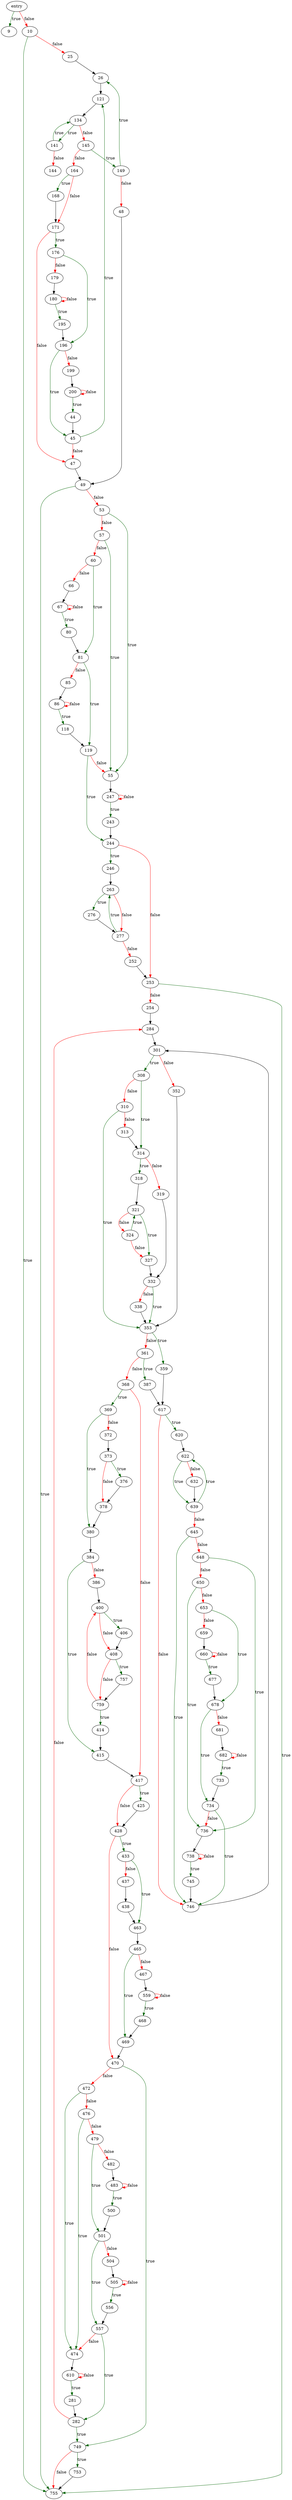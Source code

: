 digraph "mergefps" {
	// Node definitions.
	6 [label=entry];
	9;
	10;
	25;
	26;
	44;
	45;
	47;
	48;
	49;
	53;
	55;
	57;
	60;
	66;
	67;
	80;
	81;
	85;
	86;
	118;
	119;
	121;
	134;
	141;
	144;
	145;
	149;
	164;
	168;
	171;
	176;
	179;
	180;
	195;
	196;
	199;
	200;
	243;
	244;
	246;
	247;
	252;
	253;
	254;
	263;
	276;
	277;
	281;
	282;
	284;
	301;
	308;
	310;
	313;
	314;
	318;
	319;
	321;
	324;
	327;
	332;
	338;
	352;
	353;
	359;
	361;
	368;
	369;
	372;
	373;
	376;
	378;
	380;
	384;
	386;
	387;
	400;
	406;
	408;
	414;
	415;
	417;
	425;
	428;
	433;
	437;
	438;
	463;
	465;
	467;
	468;
	469;
	470;
	472;
	474;
	476;
	479;
	482;
	483;
	500;
	501;
	504;
	505;
	556;
	557;
	559;
	610;
	617;
	620;
	622;
	632;
	639;
	645;
	648;
	650;
	653;
	659;
	660;
	677;
	678;
	681;
	682;
	733;
	734;
	736;
	738;
	745;
	746;
	749;
	753;
	755;
	757;
	759;

	// Edge definitions.
	6 -> 9 [
		color=darkgreen
		label=true
	];
	6 -> 10 [
		color=red
		label=false
	];
	10 -> 25 [
		color=red
		label=false
	];
	10 -> 755 [
		color=darkgreen
		label=true
	];
	25 -> 26;
	26 -> 121;
	44 -> 45;
	45 -> 47 [
		color=red
		label=false
	];
	45 -> 121 [
		color=darkgreen
		label=true
	];
	47 -> 49;
	48 -> 49;
	49 -> 53 [
		color=red
		label=false
	];
	49 -> 755 [
		color=darkgreen
		label=true
	];
	53 -> 55 [
		color=darkgreen
		label=true
	];
	53 -> 57 [
		color=red
		label=false
	];
	55 -> 247;
	57 -> 55 [
		color=darkgreen
		label=true
	];
	57 -> 60 [
		color=red
		label=false
	];
	60 -> 66 [
		color=red
		label=false
	];
	60 -> 81 [
		color=darkgreen
		label=true
	];
	66 -> 67;
	67 -> 67 [
		color=red
		label=false
	];
	67 -> 80 [
		color=darkgreen
		label=true
	];
	80 -> 81;
	81 -> 85 [
		color=red
		label=false
	];
	81 -> 119 [
		color=darkgreen
		label=true
	];
	85 -> 86;
	86 -> 86 [
		color=red
		label=false
	];
	86 -> 118 [
		color=darkgreen
		label=true
	];
	118 -> 119;
	119 -> 55 [
		color=red
		label=false
	];
	119 -> 244 [
		color=darkgreen
		label=true
	];
	121 -> 134;
	134 -> 141 [
		color=darkgreen
		label=true
	];
	134 -> 145 [
		color=red
		label=false
	];
	141 -> 134 [
		color=darkgreen
		label=true
	];
	141 -> 144 [
		color=red
		label=false
	];
	145 -> 149 [
		color=darkgreen
		label=true
	];
	145 -> 164 [
		color=red
		label=false
	];
	149 -> 26 [
		color=darkgreen
		label=true
	];
	149 -> 48 [
		color=red
		label=false
	];
	164 -> 168 [
		color=darkgreen
		label=true
	];
	164 -> 171 [
		color=red
		label=false
	];
	168 -> 171;
	171 -> 47 [
		color=red
		label=false
	];
	171 -> 176 [
		color=darkgreen
		label=true
	];
	176 -> 179 [
		color=red
		label=false
	];
	176 -> 196 [
		color=darkgreen
		label=true
	];
	179 -> 180;
	180 -> 180 [
		color=red
		label=false
	];
	180 -> 195 [
		color=darkgreen
		label=true
	];
	195 -> 196;
	196 -> 45 [
		color=darkgreen
		label=true
	];
	196 -> 199 [
		color=red
		label=false
	];
	199 -> 200;
	200 -> 44 [
		color=darkgreen
		label=true
	];
	200 -> 200 [
		color=red
		label=false
	];
	243 -> 244;
	244 -> 246 [
		color=darkgreen
		label=true
	];
	244 -> 253 [
		color=red
		label=false
	];
	246 -> 263;
	247 -> 243 [
		color=darkgreen
		label=true
	];
	247 -> 247 [
		color=red
		label=false
	];
	252 -> 253;
	253 -> 254 [
		color=red
		label=false
	];
	253 -> 755 [
		color=darkgreen
		label=true
	];
	254 -> 284;
	263 -> 276 [
		color=darkgreen
		label=true
	];
	263 -> 277 [
		color=red
		label=false
	];
	276 -> 277;
	277 -> 252 [
		color=red
		label=false
	];
	277 -> 263 [
		color=darkgreen
		label=true
	];
	281 -> 282;
	282 -> 284 [
		color=red
		label=false
	];
	282 -> 749 [
		color=darkgreen
		label=true
	];
	284 -> 301;
	301 -> 308 [
		color=darkgreen
		label=true
	];
	301 -> 352 [
		color=red
		label=false
	];
	308 -> 310 [
		color=red
		label=false
	];
	308 -> 314 [
		color=darkgreen
		label=true
	];
	310 -> 313 [
		color=red
		label=false
	];
	310 -> 353 [
		color=darkgreen
		label=true
	];
	313 -> 314;
	314 -> 318 [
		color=darkgreen
		label=true
	];
	314 -> 319 [
		color=red
		label=false
	];
	318 -> 321;
	319 -> 332;
	321 -> 324 [
		color=red
		label=false
	];
	321 -> 327 [
		color=darkgreen
		label=true
	];
	324 -> 321 [
		color=darkgreen
		label=true
	];
	324 -> 327 [
		color=red
		label=false
	];
	327 -> 332;
	332 -> 338 [
		color=red
		label=false
	];
	332 -> 353 [
		color=darkgreen
		label=true
	];
	338 -> 353;
	352 -> 353;
	353 -> 359 [
		color=darkgreen
		label=true
	];
	353 -> 361 [
		color=red
		label=false
	];
	359 -> 617;
	361 -> 368 [
		color=red
		label=false
	];
	361 -> 387 [
		color=darkgreen
		label=true
	];
	368 -> 369 [
		color=darkgreen
		label=true
	];
	368 -> 417 [
		color=red
		label=false
	];
	369 -> 372 [
		color=red
		label=false
	];
	369 -> 380 [
		color=darkgreen
		label=true
	];
	372 -> 373;
	373 -> 376 [
		color=darkgreen
		label=true
	];
	373 -> 378 [
		color=red
		label=false
	];
	376 -> 378;
	378 -> 380;
	380 -> 384;
	384 -> 386 [
		color=red
		label=false
	];
	384 -> 415 [
		color=darkgreen
		label=true
	];
	386 -> 400;
	387 -> 617;
	400 -> 406 [
		color=darkgreen
		label=true
	];
	400 -> 408 [
		color=red
		label=false
	];
	406 -> 408;
	408 -> 757 [
		color=darkgreen
		label=true
	];
	408 -> 759 [
		color=red
		label=false
	];
	414 -> 415;
	415 -> 417;
	417 -> 425 [
		color=darkgreen
		label=true
	];
	417 -> 428 [
		color=red
		label=false
	];
	425 -> 428;
	428 -> 433 [
		color=darkgreen
		label=true
	];
	428 -> 470 [
		color=red
		label=false
	];
	433 -> 437 [
		color=red
		label=false
	];
	433 -> 463 [
		color=darkgreen
		label=true
	];
	437 -> 438;
	438 -> 463;
	463 -> 465;
	465 -> 467 [
		color=red
		label=false
	];
	465 -> 469 [
		color=darkgreen
		label=true
	];
	467 -> 559;
	468 -> 469;
	469 -> 470;
	470 -> 472 [
		color=red
		label=false
	];
	470 -> 749 [
		color=darkgreen
		label=true
	];
	472 -> 474 [
		color=darkgreen
		label=true
	];
	472 -> 476 [
		color=red
		label=false
	];
	474 -> 610;
	476 -> 474 [
		color=darkgreen
		label=true
	];
	476 -> 479 [
		color=red
		label=false
	];
	479 -> 482 [
		color=red
		label=false
	];
	479 -> 501 [
		color=darkgreen
		label=true
	];
	482 -> 483;
	483 -> 483 [
		color=red
		label=false
	];
	483 -> 500 [
		color=darkgreen
		label=true
	];
	500 -> 501;
	501 -> 504 [
		color=red
		label=false
	];
	501 -> 557 [
		color=darkgreen
		label=true
	];
	504 -> 505;
	505 -> 505 [
		color=red
		label=false
	];
	505 -> 556 [
		color=darkgreen
		label=true
	];
	556 -> 557;
	557 -> 282 [
		color=darkgreen
		label=true
	];
	557 -> 474 [
		color=red
		label=false
	];
	559 -> 468 [
		color=darkgreen
		label=true
	];
	559 -> 559 [
		color=red
		label=false
	];
	610 -> 281 [
		color=darkgreen
		label=true
	];
	610 -> 610 [
		color=red
		label=false
	];
	617 -> 620 [
		color=darkgreen
		label=true
	];
	617 -> 746 [
		color=red
		label=false
	];
	620 -> 622;
	622 -> 632 [
		color=red
		label=false
	];
	622 -> 639 [
		color=darkgreen
		label=true
	];
	632 -> 639;
	639 -> 622 [
		color=darkgreen
		label=true
	];
	639 -> 645 [
		color=red
		label=false
	];
	645 -> 648 [
		color=red
		label=false
	];
	645 -> 746 [
		color=darkgreen
		label=true
	];
	648 -> 650 [
		color=red
		label=false
	];
	648 -> 736 [
		color=darkgreen
		label=true
	];
	650 -> 653 [
		color=red
		label=false
	];
	650 -> 736 [
		color=darkgreen
		label=true
	];
	653 -> 659 [
		color=red
		label=false
	];
	653 -> 678 [
		color=darkgreen
		label=true
	];
	659 -> 660;
	660 -> 660 [
		color=red
		label=false
	];
	660 -> 677 [
		color=darkgreen
		label=true
	];
	677 -> 678;
	678 -> 681 [
		color=red
		label=false
	];
	678 -> 734 [
		color=darkgreen
		label=true
	];
	681 -> 682;
	682 -> 682 [
		color=red
		label=false
	];
	682 -> 733 [
		color=darkgreen
		label=true
	];
	733 -> 734;
	734 -> 736 [
		color=red
		label=false
	];
	734 -> 746 [
		color=darkgreen
		label=true
	];
	736 -> 738;
	738 -> 738 [
		color=red
		label=false
	];
	738 -> 745 [
		color=darkgreen
		label=true
	];
	745 -> 746;
	746 -> 301;
	749 -> 753 [
		color=darkgreen
		label=true
	];
	749 -> 755 [
		color=red
		label=false
	];
	753 -> 755;
	757 -> 759;
	759 -> 400 [
		color=red
		label=false
	];
	759 -> 414 [
		color=darkgreen
		label=true
	];
}